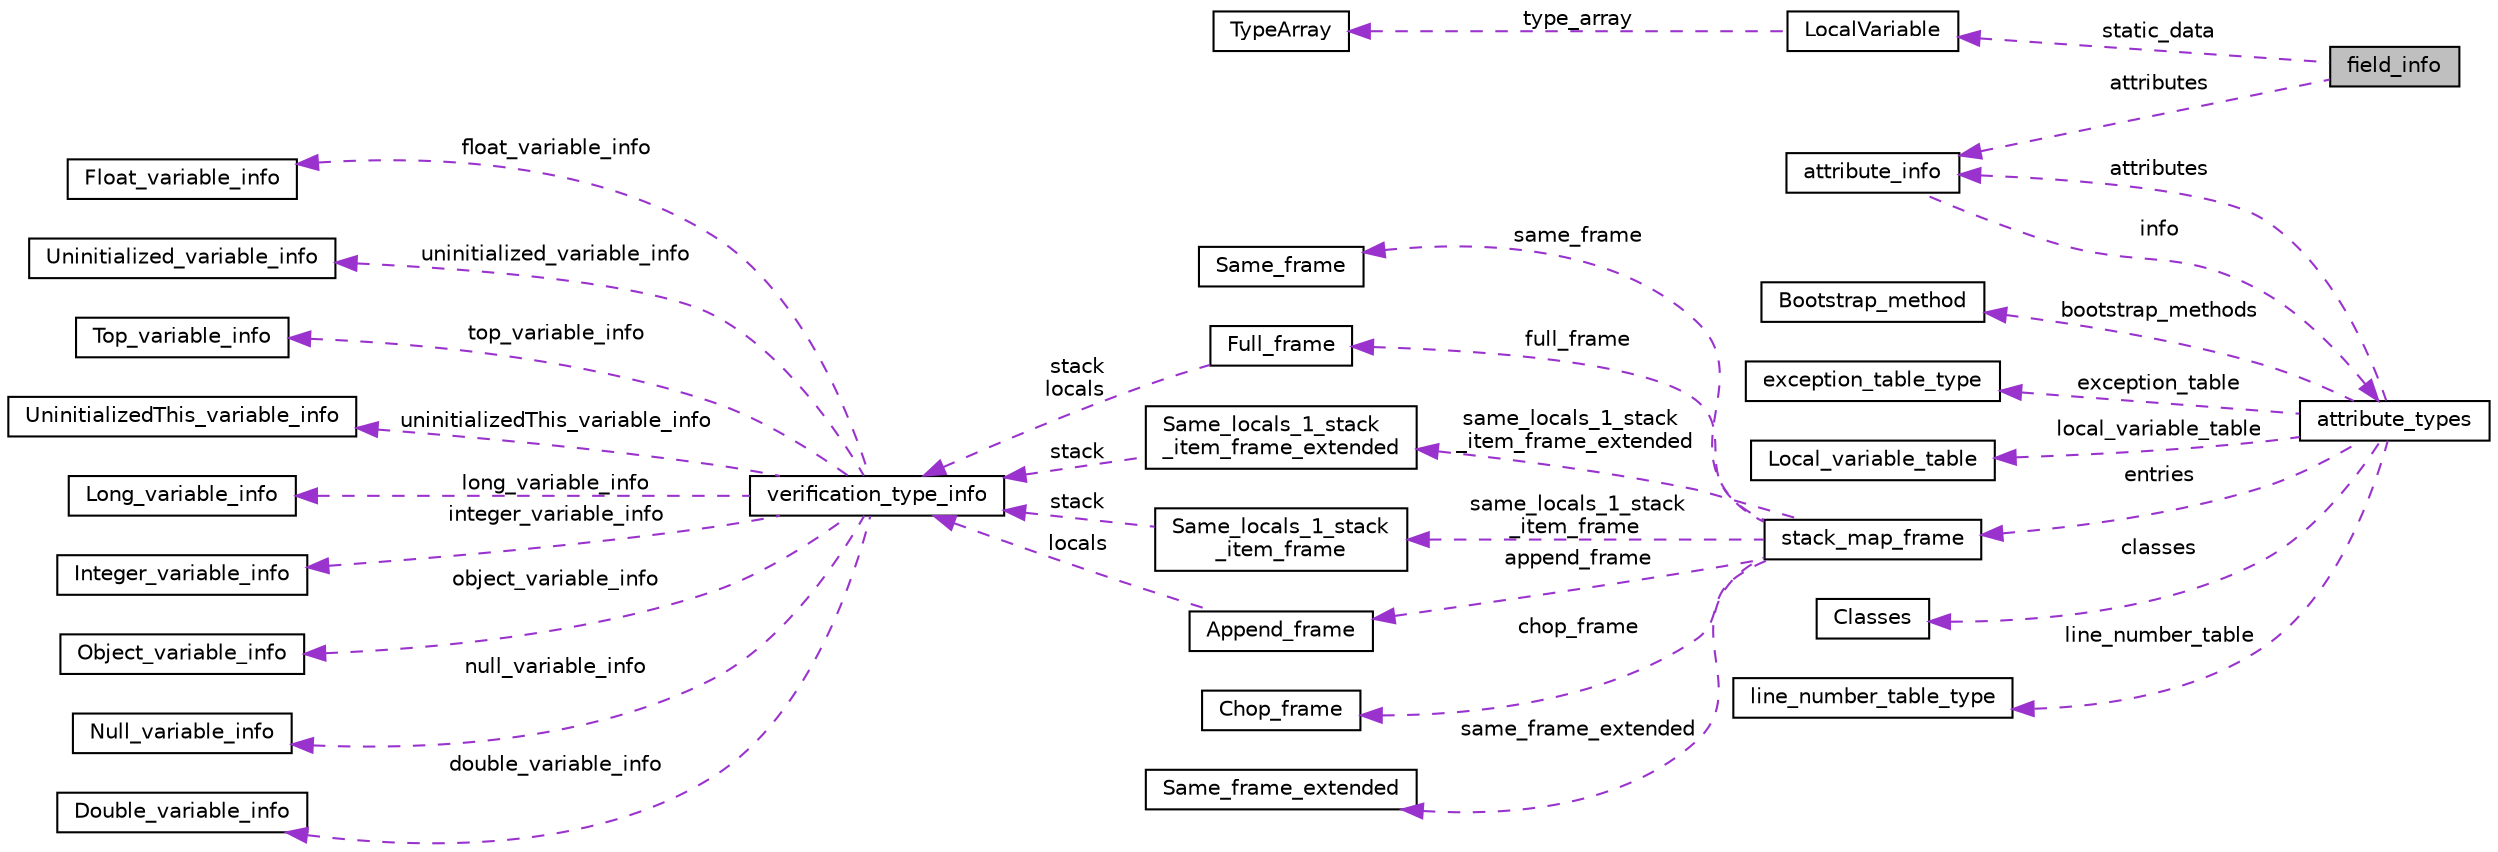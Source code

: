 digraph "field_info"
{
  edge [fontname="Helvetica",fontsize="10",labelfontname="Helvetica",labelfontsize="10"];
  node [fontname="Helvetica",fontsize="10",shape=record];
  rankdir="LR";
  Node1 [label="field_info",height=0.2,width=0.4,color="black", fillcolor="grey75", style="filled", fontcolor="black"];
  Node2 -> Node1 [dir="back",color="darkorchid3",fontsize="10",style="dashed",label=" static_data" ,fontname="Helvetica"];
  Node2 [label="LocalVariable",height=0.2,width=0.4,color="black", fillcolor="white", style="filled",URL="$structLocalVariable.html"];
  Node3 -> Node2 [dir="back",color="darkorchid3",fontsize="10",style="dashed",label=" type_array" ,fontname="Helvetica"];
  Node3 [label="TypeArray",height=0.2,width=0.4,color="black", fillcolor="white", style="filled",URL="$structTypeArray.html"];
  Node4 -> Node1 [dir="back",color="darkorchid3",fontsize="10",style="dashed",label=" attributes" ,fontname="Helvetica"];
  Node4 [label="attribute_info",height=0.2,width=0.4,color="black", fillcolor="white", style="filled",URL="$structattribute__info.html"];
  Node5 -> Node4 [dir="back",color="darkorchid3",fontsize="10",style="dashed",label=" info" ,fontname="Helvetica"];
  Node5 [label="attribute_types",height=0.2,width=0.4,color="black", fillcolor="white", style="filled",URL="$unionattribute__types.html"];
  Node6 -> Node5 [dir="back",color="darkorchid3",fontsize="10",style="dashed",label=" bootstrap_methods" ,fontname="Helvetica"];
  Node6 [label="Bootstrap_method",height=0.2,width=0.4,color="black", fillcolor="white", style="filled",URL="$structBootstrap__method.html"];
  Node7 -> Node5 [dir="back",color="darkorchid3",fontsize="10",style="dashed",label=" exception_table" ,fontname="Helvetica"];
  Node7 [label="exception_table_type",height=0.2,width=0.4,color="black", fillcolor="white", style="filled",URL="$structexception__table__type.html",tooltip="Struct para representar a estrutura ExceptionTableType. "];
  Node8 -> Node5 [dir="back",color="darkorchid3",fontsize="10",style="dashed",label=" local_variable_table" ,fontname="Helvetica"];
  Node8 [label="Local_variable_table",height=0.2,width=0.4,color="black", fillcolor="white", style="filled",URL="$structLocal__variable__table.html"];
  Node9 -> Node5 [dir="back",color="darkorchid3",fontsize="10",style="dashed",label=" entries" ,fontname="Helvetica"];
  Node9 [label="stack_map_frame",height=0.2,width=0.4,color="black", fillcolor="white", style="filled",URL="$structstack__map__frame.html"];
  Node10 -> Node9 [dir="back",color="darkorchid3",fontsize="10",style="dashed",label=" same_frame" ,fontname="Helvetica"];
  Node10 [label="Same_frame",height=0.2,width=0.4,color="black", fillcolor="white", style="filled",URL="$structSame__frame.html"];
  Node11 -> Node9 [dir="back",color="darkorchid3",fontsize="10",style="dashed",label=" full_frame" ,fontname="Helvetica"];
  Node11 [label="Full_frame",height=0.2,width=0.4,color="black", fillcolor="white", style="filled",URL="$structFull__frame.html"];
  Node12 -> Node11 [dir="back",color="darkorchid3",fontsize="10",style="dashed",label=" stack\nlocals" ,fontname="Helvetica"];
  Node12 [label="verification_type_info",height=0.2,width=0.4,color="black", fillcolor="white", style="filled",URL="$structverification__type__info.html"];
  Node13 -> Node12 [dir="back",color="darkorchid3",fontsize="10",style="dashed",label=" float_variable_info" ,fontname="Helvetica"];
  Node13 [label="Float_variable_info",height=0.2,width=0.4,color="black", fillcolor="white", style="filled",URL="$structFloat__variable__info.html"];
  Node14 -> Node12 [dir="back",color="darkorchid3",fontsize="10",style="dashed",label=" uninitialized_variable_info" ,fontname="Helvetica"];
  Node14 [label="Uninitialized_variable_info",height=0.2,width=0.4,color="black", fillcolor="white", style="filled",URL="$structUninitialized__variable__info.html"];
  Node15 -> Node12 [dir="back",color="darkorchid3",fontsize="10",style="dashed",label=" top_variable_info" ,fontname="Helvetica"];
  Node15 [label="Top_variable_info",height=0.2,width=0.4,color="black", fillcolor="white", style="filled",URL="$structTop__variable__info.html"];
  Node16 -> Node12 [dir="back",color="darkorchid3",fontsize="10",style="dashed",label=" uninitializedThis_variable_info" ,fontname="Helvetica"];
  Node16 [label="UninitializedThis_variable_info",height=0.2,width=0.4,color="black", fillcolor="white", style="filled",URL="$structUninitializedThis__variable__info.html"];
  Node17 -> Node12 [dir="back",color="darkorchid3",fontsize="10",style="dashed",label=" long_variable_info" ,fontname="Helvetica"];
  Node17 [label="Long_variable_info",height=0.2,width=0.4,color="black", fillcolor="white", style="filled",URL="$structLong__variable__info.html"];
  Node18 -> Node12 [dir="back",color="darkorchid3",fontsize="10",style="dashed",label=" integer_variable_info" ,fontname="Helvetica"];
  Node18 [label="Integer_variable_info",height=0.2,width=0.4,color="black", fillcolor="white", style="filled",URL="$structInteger__variable__info.html"];
  Node19 -> Node12 [dir="back",color="darkorchid3",fontsize="10",style="dashed",label=" object_variable_info" ,fontname="Helvetica"];
  Node19 [label="Object_variable_info",height=0.2,width=0.4,color="black", fillcolor="white", style="filled",URL="$structObject__variable__info.html"];
  Node20 -> Node12 [dir="back",color="darkorchid3",fontsize="10",style="dashed",label=" null_variable_info" ,fontname="Helvetica"];
  Node20 [label="Null_variable_info",height=0.2,width=0.4,color="black", fillcolor="white", style="filled",URL="$structNull__variable__info.html"];
  Node21 -> Node12 [dir="back",color="darkorchid3",fontsize="10",style="dashed",label=" double_variable_info" ,fontname="Helvetica"];
  Node21 [label="Double_variable_info",height=0.2,width=0.4,color="black", fillcolor="white", style="filled",URL="$structDouble__variable__info.html"];
  Node22 -> Node9 [dir="back",color="darkorchid3",fontsize="10",style="dashed",label=" chop_frame" ,fontname="Helvetica"];
  Node22 [label="Chop_frame",height=0.2,width=0.4,color="black", fillcolor="white", style="filled",URL="$structChop__frame.html"];
  Node23 -> Node9 [dir="back",color="darkorchid3",fontsize="10",style="dashed",label=" same_locals_1_stack\l_item_frame_extended" ,fontname="Helvetica"];
  Node23 [label="Same_locals_1_stack\l_item_frame_extended",height=0.2,width=0.4,color="black", fillcolor="white", style="filled",URL="$structSame__locals__1__stack__item__frame__extended.html"];
  Node12 -> Node23 [dir="back",color="darkorchid3",fontsize="10",style="dashed",label=" stack" ,fontname="Helvetica"];
  Node24 -> Node9 [dir="back",color="darkorchid3",fontsize="10",style="dashed",label=" same_locals_1_stack\l_item_frame" ,fontname="Helvetica"];
  Node24 [label="Same_locals_1_stack\l_item_frame",height=0.2,width=0.4,color="black", fillcolor="white", style="filled",URL="$structSame__locals__1__stack__item__frame.html"];
  Node12 -> Node24 [dir="back",color="darkorchid3",fontsize="10",style="dashed",label=" stack" ,fontname="Helvetica"];
  Node25 -> Node9 [dir="back",color="darkorchid3",fontsize="10",style="dashed",label=" append_frame" ,fontname="Helvetica"];
  Node25 [label="Append_frame",height=0.2,width=0.4,color="black", fillcolor="white", style="filled",URL="$structAppend__frame.html"];
  Node12 -> Node25 [dir="back",color="darkorchid3",fontsize="10",style="dashed",label=" locals" ,fontname="Helvetica"];
  Node26 -> Node9 [dir="back",color="darkorchid3",fontsize="10",style="dashed",label=" same_frame_extended" ,fontname="Helvetica"];
  Node26 [label="Same_frame_extended",height=0.2,width=0.4,color="black", fillcolor="white", style="filled",URL="$structSame__frame__extended.html"];
  Node27 -> Node5 [dir="back",color="darkorchid3",fontsize="10",style="dashed",label=" classes" ,fontname="Helvetica"];
  Node27 [label="Classes",height=0.2,width=0.4,color="black", fillcolor="white", style="filled",URL="$structClasses.html"];
  Node4 -> Node5 [dir="back",color="darkorchid3",fontsize="10",style="dashed",label=" attributes" ,fontname="Helvetica"];
  Node28 -> Node5 [dir="back",color="darkorchid3",fontsize="10",style="dashed",label=" line_number_table" ,fontname="Helvetica"];
  Node28 [label="line_number_table_type",height=0.2,width=0.4,color="black", fillcolor="white", style="filled",URL="$structline__number__table__type.html",tooltip="Struct para representar a estrutura LIneNumberTable. "];
}
